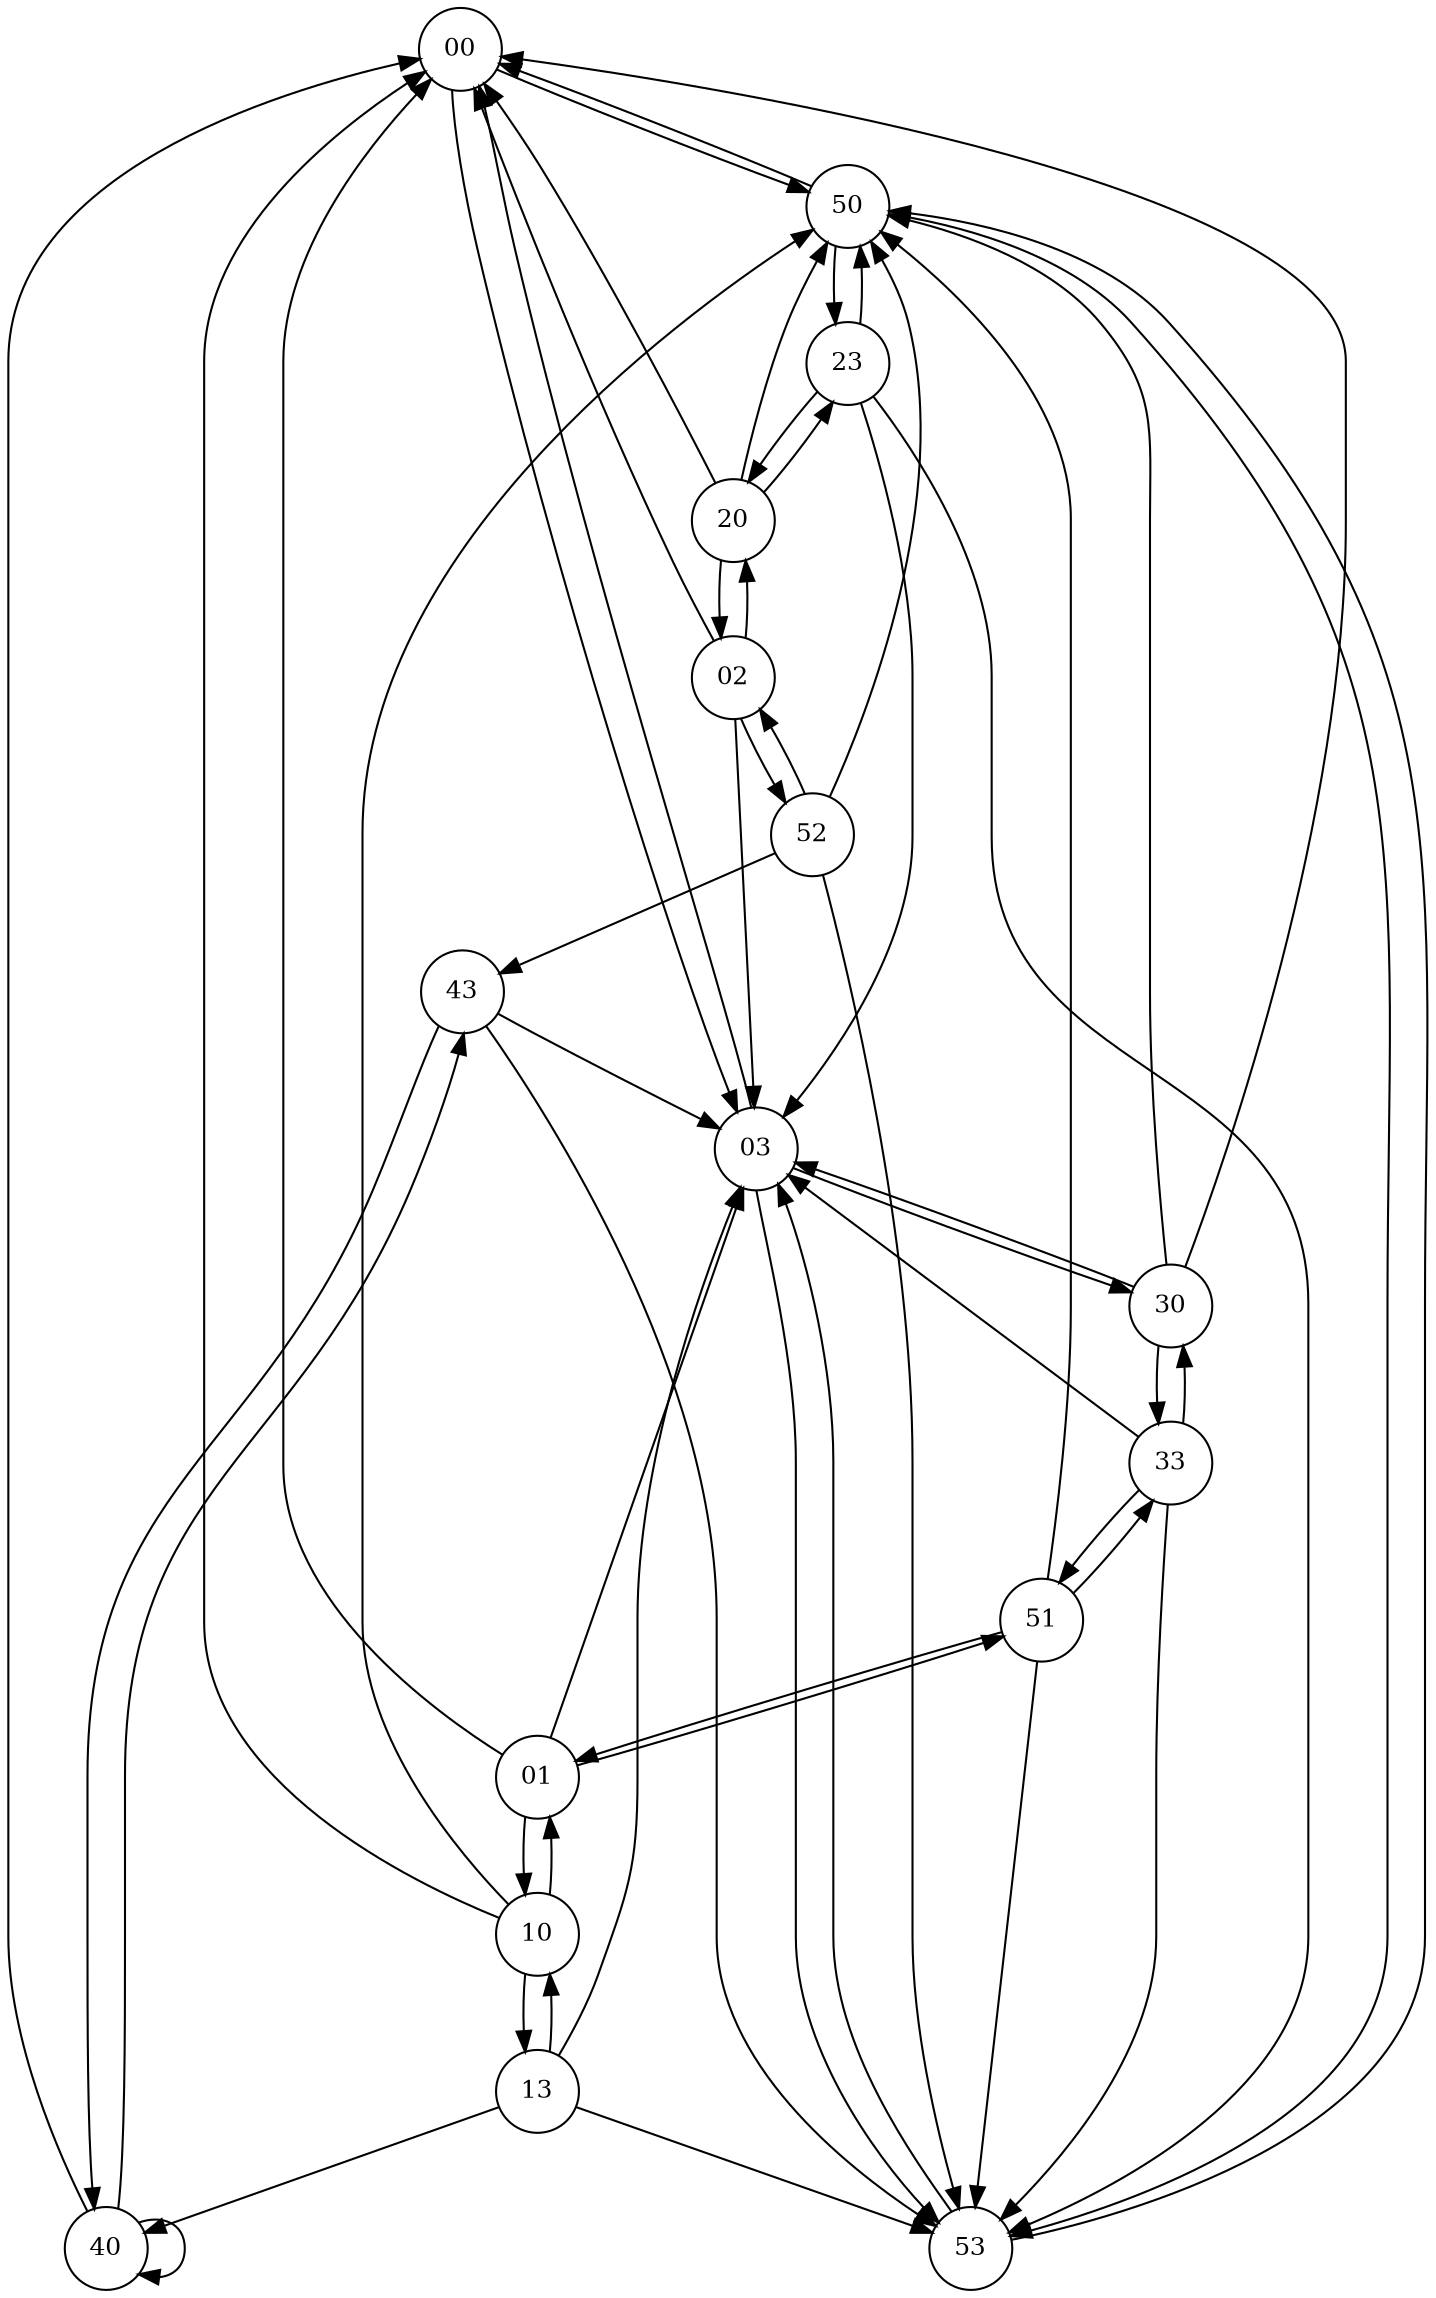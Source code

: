 digraph {
node[shape=circle, style=filled, fillcolor=white, color=black, fontcolor=black, fontsize=12];
00 -> 50
00 -> 03
50 -> 00
50 -> 53
50 -> 23
23 -> 20
23 -> 53
23 -> 03
23 -> 50
20 -> 23
20 -> 50
20 -> 00
20 -> 02
02 -> 00
02 -> 52
02 -> 03
02 -> 20
52 -> 50
52 -> 02
52 -> 53
52 -> 43
03 -> 00
03 -> 53
03 -> 30
53 -> 50
53 -> 03
30 -> 03
30 -> 33
30 -> 50
30 -> 00
33 -> 03
33 -> 30
33 -> 53
33 -> 51
51 -> 50
51 -> 01
51 -> 53
51 -> 33
01 -> 00
01 -> 51
01 -> 03
01 -> 10
10 -> 00
10 -> 01
10 -> 13
10 -> 50
13 -> 10
13 -> 53
13 -> 03
13 -> 40
43 -> 03
43 -> 40
43 -> 53
40 -> 00
40 -> 43
40 -> 40
}